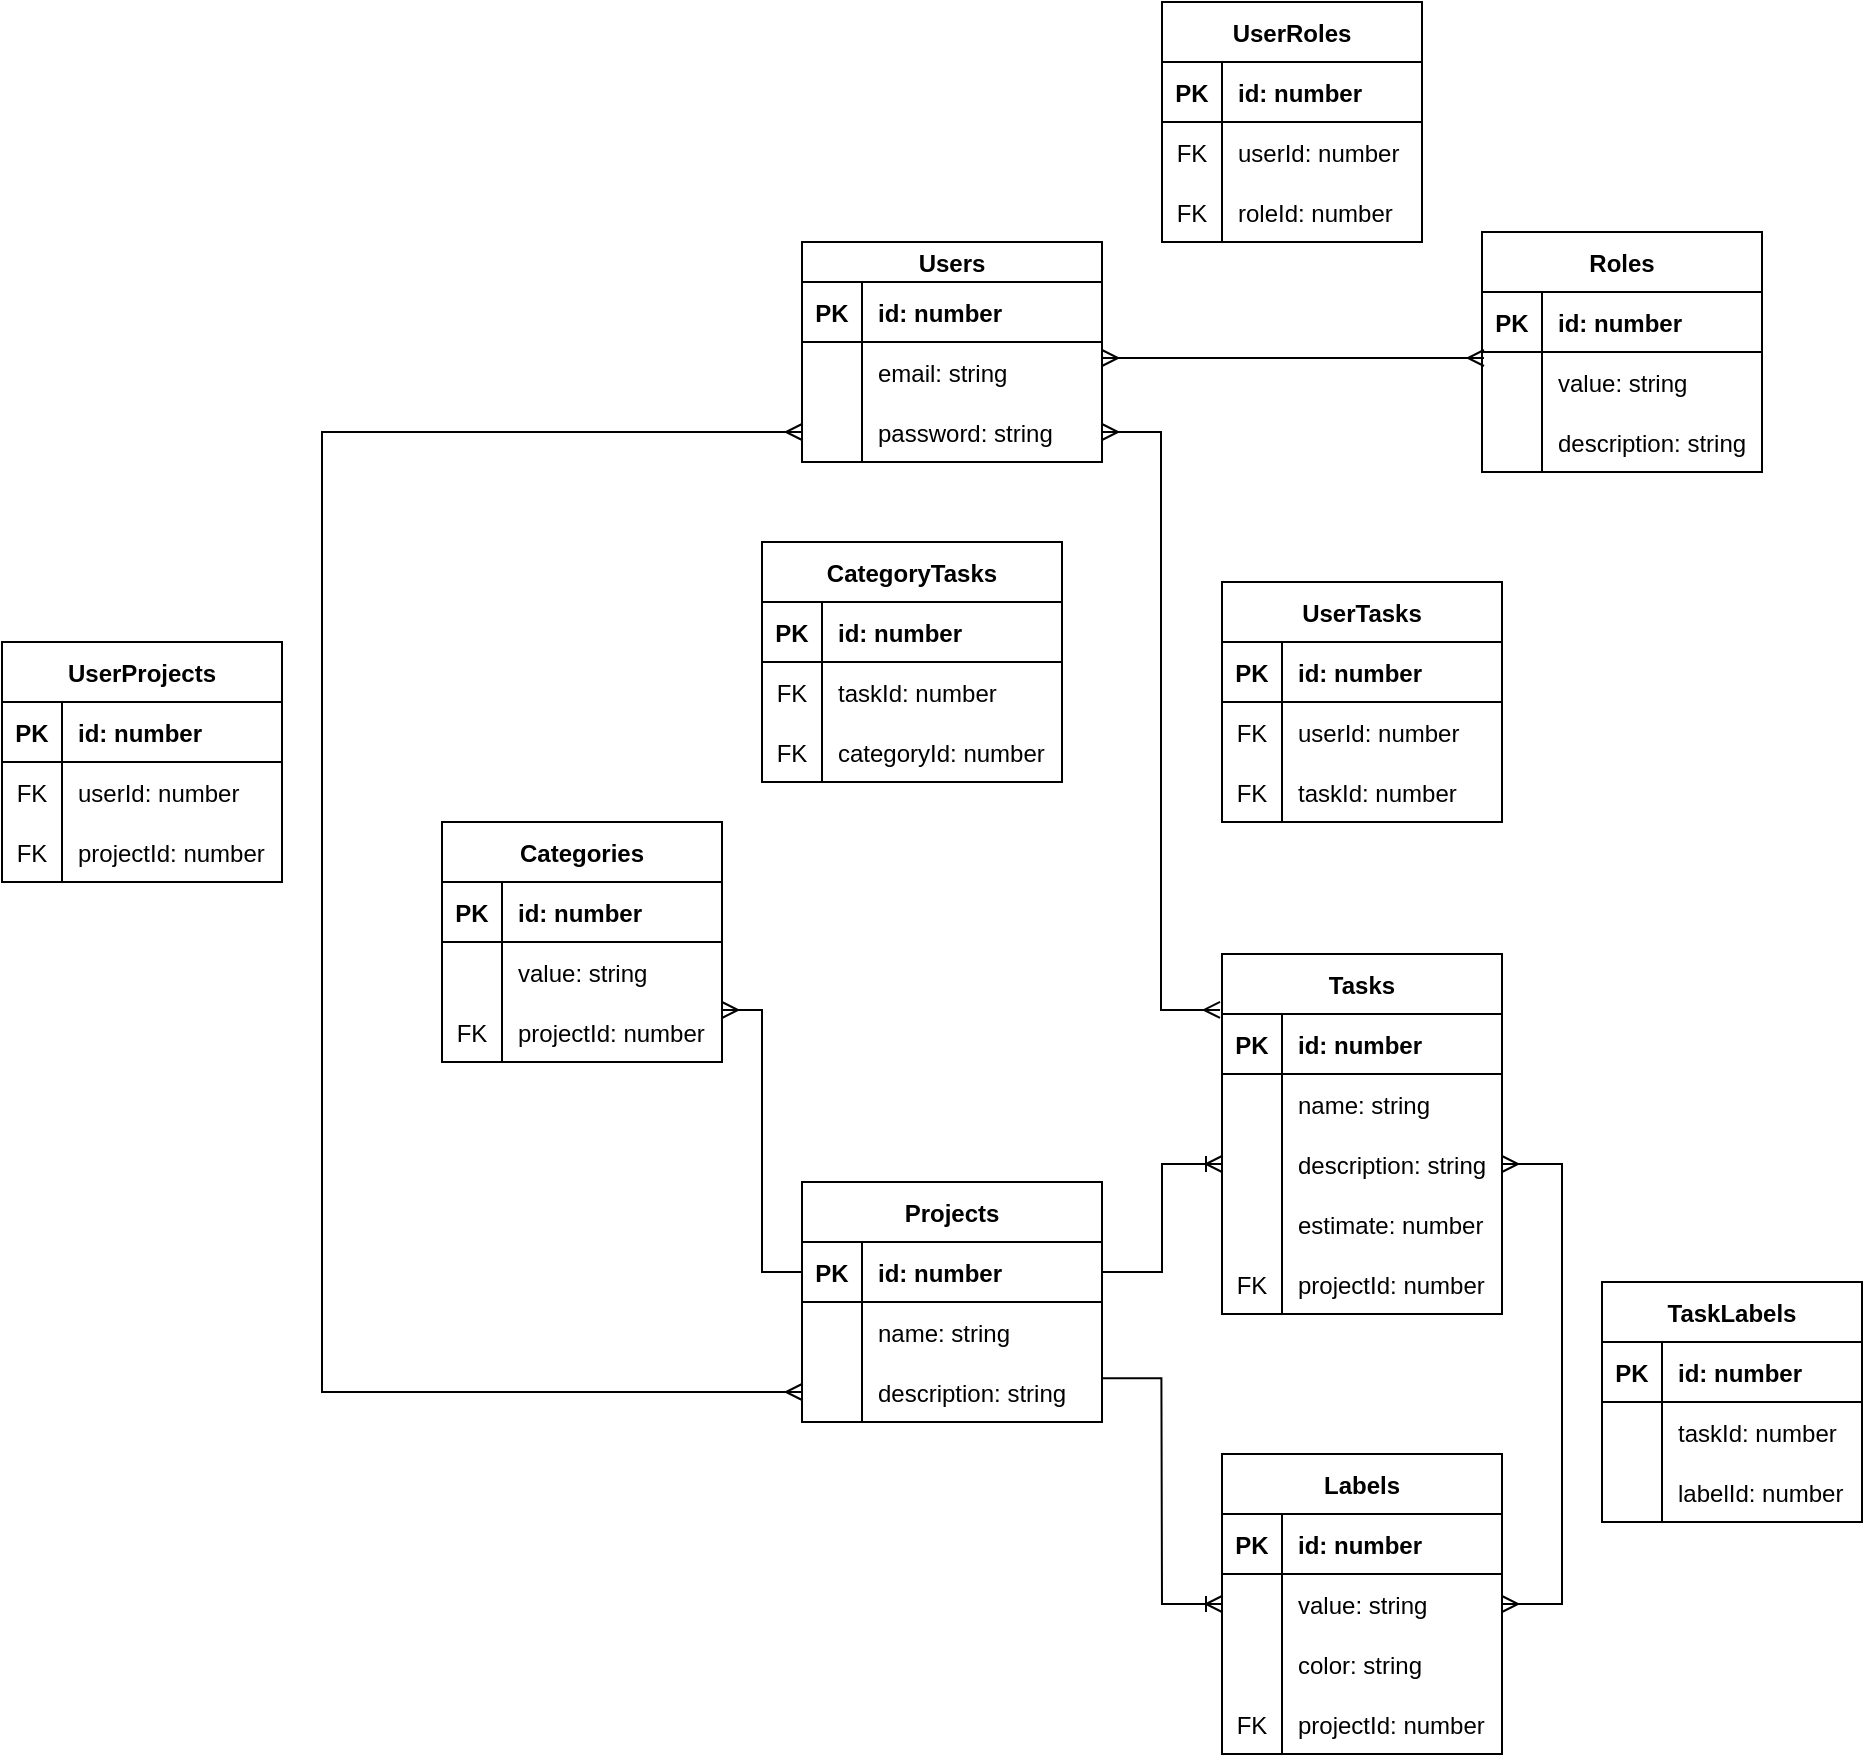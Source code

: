 <mxfile version="15.8.6" type="github">
  <diagram id="ldzSoEjsmlsgtOMEEWhY" name="Page-1">
    <mxGraphModel dx="3076" dy="1973" grid="1" gridSize="10" guides="1" tooltips="1" connect="1" arrows="1" fold="1" page="1" pageScale="1" pageWidth="827" pageHeight="1169" math="0" shadow="0">
      <root>
        <mxCell id="0" />
        <mxCell id="1" parent="0" />
        <mxCell id="Z_Ha6goA6_6oVT-tTQrA-1" value="Users" style="shape=table;startSize=20;container=1;collapsible=1;childLayout=tableLayout;fixedRows=1;rowLines=0;fontStyle=1;align=center;resizeLast=1;" parent="1" vertex="1">
          <mxGeometry x="-600" y="-1030" width="150" height="110" as="geometry" />
        </mxCell>
        <mxCell id="Z_Ha6goA6_6oVT-tTQrA-2" value="" style="shape=partialRectangle;collapsible=0;dropTarget=0;pointerEvents=0;fillColor=none;top=0;left=0;bottom=1;right=0;points=[[0,0.5],[1,0.5]];portConstraint=eastwest;fontStyle=0" parent="Z_Ha6goA6_6oVT-tTQrA-1" vertex="1">
          <mxGeometry y="20" width="150" height="30" as="geometry" />
        </mxCell>
        <mxCell id="Z_Ha6goA6_6oVT-tTQrA-3" value="PK" style="shape=partialRectangle;connectable=0;fillColor=none;top=0;left=0;bottom=0;right=0;fontStyle=1;overflow=hidden;" parent="Z_Ha6goA6_6oVT-tTQrA-2" vertex="1">
          <mxGeometry width="30" height="30" as="geometry">
            <mxRectangle width="30" height="30" as="alternateBounds" />
          </mxGeometry>
        </mxCell>
        <mxCell id="Z_Ha6goA6_6oVT-tTQrA-4" value="id: number" style="shape=partialRectangle;connectable=0;fillColor=none;top=0;left=0;bottom=0;right=0;align=left;spacingLeft=6;fontStyle=1;overflow=hidden;" parent="Z_Ha6goA6_6oVT-tTQrA-2" vertex="1">
          <mxGeometry x="30" width="120" height="30" as="geometry">
            <mxRectangle width="120" height="30" as="alternateBounds" />
          </mxGeometry>
        </mxCell>
        <mxCell id="Z_Ha6goA6_6oVT-tTQrA-5" value="" style="shape=partialRectangle;collapsible=0;dropTarget=0;pointerEvents=0;fillColor=none;top=0;left=0;bottom=0;right=0;points=[[0,0.5],[1,0.5]];portConstraint=eastwest;fontStyle=0" parent="Z_Ha6goA6_6oVT-tTQrA-1" vertex="1">
          <mxGeometry y="50" width="150" height="30" as="geometry" />
        </mxCell>
        <mxCell id="Z_Ha6goA6_6oVT-tTQrA-6" value="" style="shape=partialRectangle;connectable=0;fillColor=none;top=0;left=0;bottom=0;right=0;editable=1;overflow=hidden;fontStyle=0" parent="Z_Ha6goA6_6oVT-tTQrA-5" vertex="1">
          <mxGeometry width="30" height="30" as="geometry">
            <mxRectangle width="30" height="30" as="alternateBounds" />
          </mxGeometry>
        </mxCell>
        <mxCell id="Z_Ha6goA6_6oVT-tTQrA-7" value="email: string" style="shape=partialRectangle;connectable=0;fillColor=none;top=0;left=0;bottom=0;right=0;align=left;spacingLeft=6;overflow=hidden;fontStyle=0" parent="Z_Ha6goA6_6oVT-tTQrA-5" vertex="1">
          <mxGeometry x="30" width="120" height="30" as="geometry">
            <mxRectangle width="120" height="30" as="alternateBounds" />
          </mxGeometry>
        </mxCell>
        <mxCell id="Z_Ha6goA6_6oVT-tTQrA-8" value="" style="shape=partialRectangle;collapsible=0;dropTarget=0;pointerEvents=0;fillColor=none;top=0;left=0;bottom=0;right=0;points=[[0,0.5],[1,0.5]];portConstraint=eastwest;fontStyle=0" parent="Z_Ha6goA6_6oVT-tTQrA-1" vertex="1">
          <mxGeometry y="80" width="150" height="30" as="geometry" />
        </mxCell>
        <mxCell id="Z_Ha6goA6_6oVT-tTQrA-9" value="" style="shape=partialRectangle;connectable=0;fillColor=none;top=0;left=0;bottom=0;right=0;editable=1;overflow=hidden;fontStyle=0" parent="Z_Ha6goA6_6oVT-tTQrA-8" vertex="1">
          <mxGeometry width="30" height="30" as="geometry">
            <mxRectangle width="30" height="30" as="alternateBounds" />
          </mxGeometry>
        </mxCell>
        <mxCell id="Z_Ha6goA6_6oVT-tTQrA-10" value="password: string" style="shape=partialRectangle;connectable=0;fillColor=none;top=0;left=0;bottom=0;right=0;align=left;spacingLeft=6;overflow=hidden;fontStyle=0" parent="Z_Ha6goA6_6oVT-tTQrA-8" vertex="1">
          <mxGeometry x="30" width="120" height="30" as="geometry">
            <mxRectangle width="120" height="30" as="alternateBounds" />
          </mxGeometry>
        </mxCell>
        <mxCell id="Z_Ha6goA6_6oVT-tTQrA-17" value="Roles" style="shape=table;startSize=30;container=1;collapsible=1;childLayout=tableLayout;fixedRows=1;rowLines=0;fontStyle=1;align=center;resizeLast=1;" parent="1" vertex="1">
          <mxGeometry x="-260" y="-1035" width="140" height="120" as="geometry" />
        </mxCell>
        <mxCell id="Z_Ha6goA6_6oVT-tTQrA-18" value="" style="shape=partialRectangle;collapsible=0;dropTarget=0;pointerEvents=0;fillColor=none;top=0;left=0;bottom=1;right=0;points=[[0,0.5],[1,0.5]];portConstraint=eastwest;fontStyle=0" parent="Z_Ha6goA6_6oVT-tTQrA-17" vertex="1">
          <mxGeometry y="30" width="140" height="30" as="geometry" />
        </mxCell>
        <mxCell id="Z_Ha6goA6_6oVT-tTQrA-19" value="PK" style="shape=partialRectangle;connectable=0;fillColor=none;top=0;left=0;bottom=0;right=0;fontStyle=1;overflow=hidden;" parent="Z_Ha6goA6_6oVT-tTQrA-18" vertex="1">
          <mxGeometry width="30" height="30" as="geometry">
            <mxRectangle width="30" height="30" as="alternateBounds" />
          </mxGeometry>
        </mxCell>
        <mxCell id="Z_Ha6goA6_6oVT-tTQrA-20" value="id: number" style="shape=partialRectangle;connectable=0;fillColor=none;top=0;left=0;bottom=0;right=0;align=left;spacingLeft=6;fontStyle=1;overflow=hidden;" parent="Z_Ha6goA6_6oVT-tTQrA-18" vertex="1">
          <mxGeometry x="30" width="110" height="30" as="geometry">
            <mxRectangle width="110" height="30" as="alternateBounds" />
          </mxGeometry>
        </mxCell>
        <mxCell id="Z_Ha6goA6_6oVT-tTQrA-21" value="" style="shape=partialRectangle;collapsible=0;dropTarget=0;pointerEvents=0;fillColor=none;top=0;left=0;bottom=0;right=0;points=[[0,0.5],[1,0.5]];portConstraint=eastwest;fontStyle=0" parent="Z_Ha6goA6_6oVT-tTQrA-17" vertex="1">
          <mxGeometry y="60" width="140" height="30" as="geometry" />
        </mxCell>
        <mxCell id="Z_Ha6goA6_6oVT-tTQrA-22" value="" style="shape=partialRectangle;connectable=0;fillColor=none;top=0;left=0;bottom=0;right=0;editable=1;overflow=hidden;fontStyle=0" parent="Z_Ha6goA6_6oVT-tTQrA-21" vertex="1">
          <mxGeometry width="30" height="30" as="geometry">
            <mxRectangle width="30" height="30" as="alternateBounds" />
          </mxGeometry>
        </mxCell>
        <mxCell id="Z_Ha6goA6_6oVT-tTQrA-23" value="value: string" style="shape=partialRectangle;connectable=0;fillColor=none;top=0;left=0;bottom=0;right=0;align=left;spacingLeft=6;overflow=hidden;fontStyle=0" parent="Z_Ha6goA6_6oVT-tTQrA-21" vertex="1">
          <mxGeometry x="30" width="110" height="30" as="geometry">
            <mxRectangle width="110" height="30" as="alternateBounds" />
          </mxGeometry>
        </mxCell>
        <mxCell id="Z_Ha6goA6_6oVT-tTQrA-24" value="" style="shape=partialRectangle;collapsible=0;dropTarget=0;pointerEvents=0;fillColor=none;top=0;left=0;bottom=0;right=0;points=[[0,0.5],[1,0.5]];portConstraint=eastwest;fontStyle=0" parent="Z_Ha6goA6_6oVT-tTQrA-17" vertex="1">
          <mxGeometry y="90" width="140" height="30" as="geometry" />
        </mxCell>
        <mxCell id="Z_Ha6goA6_6oVT-tTQrA-25" value="" style="shape=partialRectangle;connectable=0;fillColor=none;top=0;left=0;bottom=0;right=0;editable=1;overflow=hidden;fontStyle=0" parent="Z_Ha6goA6_6oVT-tTQrA-24" vertex="1">
          <mxGeometry width="30" height="30" as="geometry">
            <mxRectangle width="30" height="30" as="alternateBounds" />
          </mxGeometry>
        </mxCell>
        <mxCell id="Z_Ha6goA6_6oVT-tTQrA-26" value="description: string" style="shape=partialRectangle;connectable=0;fillColor=none;top=0;left=0;bottom=0;right=0;align=left;spacingLeft=6;overflow=hidden;fontStyle=0" parent="Z_Ha6goA6_6oVT-tTQrA-24" vertex="1">
          <mxGeometry x="30" width="110" height="30" as="geometry">
            <mxRectangle width="110" height="30" as="alternateBounds" />
          </mxGeometry>
        </mxCell>
        <mxCell id="Z_Ha6goA6_6oVT-tTQrA-30" value="UserRoles" style="shape=table;startSize=30;container=1;collapsible=1;childLayout=tableLayout;fixedRows=1;rowLines=0;fontStyle=1;align=center;resizeLast=1;" parent="1" vertex="1">
          <mxGeometry x="-420" y="-1150" width="130" height="120" as="geometry" />
        </mxCell>
        <mxCell id="Z_Ha6goA6_6oVT-tTQrA-31" value="" style="shape=partialRectangle;collapsible=0;dropTarget=0;pointerEvents=0;fillColor=none;top=0;left=0;bottom=1;right=0;points=[[0,0.5],[1,0.5]];portConstraint=eastwest;fontStyle=0" parent="Z_Ha6goA6_6oVT-tTQrA-30" vertex="1">
          <mxGeometry y="30" width="130" height="30" as="geometry" />
        </mxCell>
        <mxCell id="Z_Ha6goA6_6oVT-tTQrA-32" value="PK" style="shape=partialRectangle;connectable=0;fillColor=none;top=0;left=0;bottom=0;right=0;fontStyle=1;overflow=hidden;" parent="Z_Ha6goA6_6oVT-tTQrA-31" vertex="1">
          <mxGeometry width="30" height="30" as="geometry">
            <mxRectangle width="30" height="30" as="alternateBounds" />
          </mxGeometry>
        </mxCell>
        <mxCell id="Z_Ha6goA6_6oVT-tTQrA-33" value="id: number" style="shape=partialRectangle;connectable=0;fillColor=none;top=0;left=0;bottom=0;right=0;align=left;spacingLeft=6;fontStyle=1;overflow=hidden;" parent="Z_Ha6goA6_6oVT-tTQrA-31" vertex="1">
          <mxGeometry x="30" width="100" height="30" as="geometry">
            <mxRectangle width="100" height="30" as="alternateBounds" />
          </mxGeometry>
        </mxCell>
        <mxCell id="Z_Ha6goA6_6oVT-tTQrA-34" value="" style="shape=partialRectangle;collapsible=0;dropTarget=0;pointerEvents=0;fillColor=none;top=0;left=0;bottom=0;right=0;points=[[0,0.5],[1,0.5]];portConstraint=eastwest;fontStyle=0" parent="Z_Ha6goA6_6oVT-tTQrA-30" vertex="1">
          <mxGeometry y="60" width="130" height="30" as="geometry" />
        </mxCell>
        <mxCell id="Z_Ha6goA6_6oVT-tTQrA-35" value="FK" style="shape=partialRectangle;connectable=0;fillColor=none;top=0;left=0;bottom=0;right=0;editable=1;overflow=hidden;fontStyle=0" parent="Z_Ha6goA6_6oVT-tTQrA-34" vertex="1">
          <mxGeometry width="30" height="30" as="geometry">
            <mxRectangle width="30" height="30" as="alternateBounds" />
          </mxGeometry>
        </mxCell>
        <mxCell id="Z_Ha6goA6_6oVT-tTQrA-36" value="userId: number" style="shape=partialRectangle;connectable=0;fillColor=none;top=0;left=0;bottom=0;right=0;align=left;spacingLeft=6;overflow=hidden;fontStyle=0" parent="Z_Ha6goA6_6oVT-tTQrA-34" vertex="1">
          <mxGeometry x="30" width="100" height="30" as="geometry">
            <mxRectangle width="100" height="30" as="alternateBounds" />
          </mxGeometry>
        </mxCell>
        <mxCell id="Z_Ha6goA6_6oVT-tTQrA-37" value="" style="shape=partialRectangle;collapsible=0;dropTarget=0;pointerEvents=0;fillColor=none;top=0;left=0;bottom=0;right=0;points=[[0,0.5],[1,0.5]];portConstraint=eastwest;fontStyle=0" parent="Z_Ha6goA6_6oVT-tTQrA-30" vertex="1">
          <mxGeometry y="90" width="130" height="30" as="geometry" />
        </mxCell>
        <mxCell id="Z_Ha6goA6_6oVT-tTQrA-38" value="FK" style="shape=partialRectangle;connectable=0;fillColor=none;top=0;left=0;bottom=0;right=0;editable=1;overflow=hidden;fontStyle=0" parent="Z_Ha6goA6_6oVT-tTQrA-37" vertex="1">
          <mxGeometry width="30" height="30" as="geometry">
            <mxRectangle width="30" height="30" as="alternateBounds" />
          </mxGeometry>
        </mxCell>
        <mxCell id="Z_Ha6goA6_6oVT-tTQrA-39" value="roleId: number" style="shape=partialRectangle;connectable=0;fillColor=none;top=0;left=0;bottom=0;right=0;align=left;spacingLeft=6;overflow=hidden;fontStyle=0" parent="Z_Ha6goA6_6oVT-tTQrA-37" vertex="1">
          <mxGeometry x="30" width="100" height="30" as="geometry">
            <mxRectangle width="100" height="30" as="alternateBounds" />
          </mxGeometry>
        </mxCell>
        <mxCell id="Z_Ha6goA6_6oVT-tTQrA-46" value="Projects" style="shape=table;startSize=30;container=1;collapsible=1;childLayout=tableLayout;fixedRows=1;rowLines=0;fontStyle=1;align=center;resizeLast=1;" parent="1" vertex="1">
          <mxGeometry x="-600" y="-560" width="150" height="120" as="geometry" />
        </mxCell>
        <mxCell id="Z_Ha6goA6_6oVT-tTQrA-47" value="" style="shape=partialRectangle;collapsible=0;dropTarget=0;pointerEvents=0;fillColor=none;top=0;left=0;bottom=1;right=0;points=[[0,0.5],[1,0.5]];portConstraint=eastwest;fontStyle=0" parent="Z_Ha6goA6_6oVT-tTQrA-46" vertex="1">
          <mxGeometry y="30" width="150" height="30" as="geometry" />
        </mxCell>
        <mxCell id="Z_Ha6goA6_6oVT-tTQrA-48" value="PK" style="shape=partialRectangle;connectable=0;fillColor=none;top=0;left=0;bottom=0;right=0;fontStyle=1;overflow=hidden;" parent="Z_Ha6goA6_6oVT-tTQrA-47" vertex="1">
          <mxGeometry width="30" height="30" as="geometry">
            <mxRectangle width="30" height="30" as="alternateBounds" />
          </mxGeometry>
        </mxCell>
        <mxCell id="Z_Ha6goA6_6oVT-tTQrA-49" value="id: number" style="shape=partialRectangle;connectable=0;fillColor=none;top=0;left=0;bottom=0;right=0;align=left;spacingLeft=6;fontStyle=1;overflow=hidden;" parent="Z_Ha6goA6_6oVT-tTQrA-47" vertex="1">
          <mxGeometry x="30" width="120" height="30" as="geometry">
            <mxRectangle width="120" height="30" as="alternateBounds" />
          </mxGeometry>
        </mxCell>
        <mxCell id="Z_Ha6goA6_6oVT-tTQrA-50" value="" style="shape=partialRectangle;collapsible=0;dropTarget=0;pointerEvents=0;fillColor=none;top=0;left=0;bottom=0;right=0;points=[[0,0.5],[1,0.5]];portConstraint=eastwest;fontStyle=0" parent="Z_Ha6goA6_6oVT-tTQrA-46" vertex="1">
          <mxGeometry y="60" width="150" height="30" as="geometry" />
        </mxCell>
        <mxCell id="Z_Ha6goA6_6oVT-tTQrA-51" value="" style="shape=partialRectangle;connectable=0;fillColor=none;top=0;left=0;bottom=0;right=0;editable=1;overflow=hidden;fontStyle=0" parent="Z_Ha6goA6_6oVT-tTQrA-50" vertex="1">
          <mxGeometry width="30" height="30" as="geometry">
            <mxRectangle width="30" height="30" as="alternateBounds" />
          </mxGeometry>
        </mxCell>
        <mxCell id="Z_Ha6goA6_6oVT-tTQrA-52" value="name: string" style="shape=partialRectangle;connectable=0;fillColor=none;top=0;left=0;bottom=0;right=0;align=left;spacingLeft=6;overflow=hidden;fontStyle=0" parent="Z_Ha6goA6_6oVT-tTQrA-50" vertex="1">
          <mxGeometry x="30" width="120" height="30" as="geometry">
            <mxRectangle width="120" height="30" as="alternateBounds" />
          </mxGeometry>
        </mxCell>
        <mxCell id="Z_Ha6goA6_6oVT-tTQrA-53" value="" style="shape=partialRectangle;collapsible=0;dropTarget=0;pointerEvents=0;fillColor=none;top=0;left=0;bottom=0;right=0;points=[[0,0.5],[1,0.5]];portConstraint=eastwest;fontStyle=0" parent="Z_Ha6goA6_6oVT-tTQrA-46" vertex="1">
          <mxGeometry y="90" width="150" height="30" as="geometry" />
        </mxCell>
        <mxCell id="Z_Ha6goA6_6oVT-tTQrA-54" value="" style="shape=partialRectangle;connectable=0;fillColor=none;top=0;left=0;bottom=0;right=0;editable=1;overflow=hidden;fontStyle=0" parent="Z_Ha6goA6_6oVT-tTQrA-53" vertex="1">
          <mxGeometry width="30" height="30" as="geometry">
            <mxRectangle width="30" height="30" as="alternateBounds" />
          </mxGeometry>
        </mxCell>
        <mxCell id="Z_Ha6goA6_6oVT-tTQrA-55" value="description: string" style="shape=partialRectangle;connectable=0;fillColor=none;top=0;left=0;bottom=0;right=0;align=left;spacingLeft=6;overflow=hidden;fontStyle=0" parent="Z_Ha6goA6_6oVT-tTQrA-53" vertex="1">
          <mxGeometry x="30" width="120" height="30" as="geometry">
            <mxRectangle width="120" height="30" as="alternateBounds" />
          </mxGeometry>
        </mxCell>
        <mxCell id="Z_Ha6goA6_6oVT-tTQrA-59" value="Tasks" style="shape=table;startSize=30;container=1;collapsible=1;childLayout=tableLayout;fixedRows=1;rowLines=0;fontStyle=1;align=center;resizeLast=1;" parent="1" vertex="1">
          <mxGeometry x="-390" y="-674" width="140" height="180" as="geometry" />
        </mxCell>
        <mxCell id="Z_Ha6goA6_6oVT-tTQrA-60" value="" style="shape=partialRectangle;collapsible=0;dropTarget=0;pointerEvents=0;fillColor=none;top=0;left=0;bottom=1;right=0;points=[[0,0.5],[1,0.5]];portConstraint=eastwest;fontStyle=0" parent="Z_Ha6goA6_6oVT-tTQrA-59" vertex="1">
          <mxGeometry y="30" width="140" height="30" as="geometry" />
        </mxCell>
        <mxCell id="Z_Ha6goA6_6oVT-tTQrA-61" value="PK" style="shape=partialRectangle;connectable=0;fillColor=none;top=0;left=0;bottom=0;right=0;fontStyle=1;overflow=hidden;" parent="Z_Ha6goA6_6oVT-tTQrA-60" vertex="1">
          <mxGeometry width="30" height="30" as="geometry">
            <mxRectangle width="30" height="30" as="alternateBounds" />
          </mxGeometry>
        </mxCell>
        <mxCell id="Z_Ha6goA6_6oVT-tTQrA-62" value="id: number" style="shape=partialRectangle;connectable=0;fillColor=none;top=0;left=0;bottom=0;right=0;align=left;spacingLeft=6;fontStyle=1;overflow=hidden;" parent="Z_Ha6goA6_6oVT-tTQrA-60" vertex="1">
          <mxGeometry x="30" width="110" height="30" as="geometry">
            <mxRectangle width="110" height="30" as="alternateBounds" />
          </mxGeometry>
        </mxCell>
        <mxCell id="Z_Ha6goA6_6oVT-tTQrA-63" value="" style="shape=partialRectangle;collapsible=0;dropTarget=0;pointerEvents=0;fillColor=none;top=0;left=0;bottom=0;right=0;points=[[0,0.5],[1,0.5]];portConstraint=eastwest;fontStyle=0" parent="Z_Ha6goA6_6oVT-tTQrA-59" vertex="1">
          <mxGeometry y="60" width="140" height="30" as="geometry" />
        </mxCell>
        <mxCell id="Z_Ha6goA6_6oVT-tTQrA-64" value="" style="shape=partialRectangle;connectable=0;fillColor=none;top=0;left=0;bottom=0;right=0;editable=1;overflow=hidden;fontStyle=0" parent="Z_Ha6goA6_6oVT-tTQrA-63" vertex="1">
          <mxGeometry width="30" height="30" as="geometry">
            <mxRectangle width="30" height="30" as="alternateBounds" />
          </mxGeometry>
        </mxCell>
        <mxCell id="Z_Ha6goA6_6oVT-tTQrA-65" value="name: string" style="shape=partialRectangle;connectable=0;fillColor=none;top=0;left=0;bottom=0;right=0;align=left;spacingLeft=6;overflow=hidden;fontStyle=0" parent="Z_Ha6goA6_6oVT-tTQrA-63" vertex="1">
          <mxGeometry x="30" width="110" height="30" as="geometry">
            <mxRectangle width="110" height="30" as="alternateBounds" />
          </mxGeometry>
        </mxCell>
        <mxCell id="Z_Ha6goA6_6oVT-tTQrA-66" value="" style="shape=partialRectangle;collapsible=0;dropTarget=0;pointerEvents=0;fillColor=none;top=0;left=0;bottom=0;right=0;points=[[0,0.5],[1,0.5]];portConstraint=eastwest;fontStyle=0" parent="Z_Ha6goA6_6oVT-tTQrA-59" vertex="1">
          <mxGeometry y="90" width="140" height="30" as="geometry" />
        </mxCell>
        <mxCell id="Z_Ha6goA6_6oVT-tTQrA-67" value="" style="shape=partialRectangle;connectable=0;fillColor=none;top=0;left=0;bottom=0;right=0;editable=1;overflow=hidden;fontStyle=0" parent="Z_Ha6goA6_6oVT-tTQrA-66" vertex="1">
          <mxGeometry width="30" height="30" as="geometry">
            <mxRectangle width="30" height="30" as="alternateBounds" />
          </mxGeometry>
        </mxCell>
        <mxCell id="Z_Ha6goA6_6oVT-tTQrA-68" value="description: string" style="shape=partialRectangle;connectable=0;fillColor=none;top=0;left=0;bottom=0;right=0;align=left;spacingLeft=6;overflow=hidden;fontStyle=0" parent="Z_Ha6goA6_6oVT-tTQrA-66" vertex="1">
          <mxGeometry x="30" width="110" height="30" as="geometry">
            <mxRectangle width="110" height="30" as="alternateBounds" />
          </mxGeometry>
        </mxCell>
        <mxCell id="qDqIM35eJF_N46miFthU-8" value="" style="shape=partialRectangle;collapsible=0;dropTarget=0;pointerEvents=0;fillColor=none;top=0;left=0;bottom=0;right=0;points=[[0,0.5],[1,0.5]];portConstraint=eastwest;fontStyle=0" parent="Z_Ha6goA6_6oVT-tTQrA-59" vertex="1">
          <mxGeometry y="120" width="140" height="30" as="geometry" />
        </mxCell>
        <mxCell id="qDqIM35eJF_N46miFthU-9" value="" style="shape=partialRectangle;connectable=0;fillColor=none;top=0;left=0;bottom=0;right=0;editable=1;overflow=hidden;fontStyle=0" parent="qDqIM35eJF_N46miFthU-8" vertex="1">
          <mxGeometry width="30" height="30" as="geometry">
            <mxRectangle width="30" height="30" as="alternateBounds" />
          </mxGeometry>
        </mxCell>
        <mxCell id="qDqIM35eJF_N46miFthU-10" value="estimate: number" style="shape=partialRectangle;connectable=0;fillColor=none;top=0;left=0;bottom=0;right=0;align=left;spacingLeft=6;overflow=hidden;fontStyle=0" parent="qDqIM35eJF_N46miFthU-8" vertex="1">
          <mxGeometry x="30" width="110" height="30" as="geometry">
            <mxRectangle width="110" height="30" as="alternateBounds" />
          </mxGeometry>
        </mxCell>
        <mxCell id="TbZqSQZKOWZWc1L-r3eb-144" value="" style="shape=partialRectangle;collapsible=0;dropTarget=0;pointerEvents=0;fillColor=none;top=0;left=0;bottom=0;right=0;points=[[0,0.5],[1,0.5]];portConstraint=eastwest;fontStyle=0" parent="Z_Ha6goA6_6oVT-tTQrA-59" vertex="1">
          <mxGeometry y="150" width="140" height="30" as="geometry" />
        </mxCell>
        <mxCell id="TbZqSQZKOWZWc1L-r3eb-145" value="FK" style="shape=partialRectangle;connectable=0;fillColor=none;top=0;left=0;bottom=0;right=0;editable=1;overflow=hidden;fontStyle=0" parent="TbZqSQZKOWZWc1L-r3eb-144" vertex="1">
          <mxGeometry width="30" height="30" as="geometry">
            <mxRectangle width="30" height="30" as="alternateBounds" />
          </mxGeometry>
        </mxCell>
        <mxCell id="TbZqSQZKOWZWc1L-r3eb-146" value="projectId: number" style="shape=partialRectangle;connectable=0;fillColor=none;top=0;left=0;bottom=0;right=0;align=left;spacingLeft=6;overflow=hidden;fontStyle=0" parent="TbZqSQZKOWZWc1L-r3eb-144" vertex="1">
          <mxGeometry x="30" width="110" height="30" as="geometry">
            <mxRectangle width="110" height="30" as="alternateBounds" />
          </mxGeometry>
        </mxCell>
        <mxCell id="TbZqSQZKOWZWc1L-r3eb-1" value="UserProjects" style="shape=table;startSize=30;container=1;collapsible=1;childLayout=tableLayout;fixedRows=1;rowLines=0;fontStyle=1;align=center;resizeLast=1;" parent="1" vertex="1">
          <mxGeometry x="-1000" y="-830" width="140" height="120" as="geometry" />
        </mxCell>
        <mxCell id="TbZqSQZKOWZWc1L-r3eb-2" value="" style="shape=partialRectangle;collapsible=0;dropTarget=0;pointerEvents=0;fillColor=none;top=0;left=0;bottom=1;right=0;points=[[0,0.5],[1,0.5]];portConstraint=eastwest;fontStyle=0" parent="TbZqSQZKOWZWc1L-r3eb-1" vertex="1">
          <mxGeometry y="30" width="140" height="30" as="geometry" />
        </mxCell>
        <mxCell id="TbZqSQZKOWZWc1L-r3eb-3" value="PK" style="shape=partialRectangle;connectable=0;fillColor=none;top=0;left=0;bottom=0;right=0;fontStyle=1;overflow=hidden;" parent="TbZqSQZKOWZWc1L-r3eb-2" vertex="1">
          <mxGeometry width="30" height="30" as="geometry">
            <mxRectangle width="30" height="30" as="alternateBounds" />
          </mxGeometry>
        </mxCell>
        <mxCell id="TbZqSQZKOWZWc1L-r3eb-4" value="id: number" style="shape=partialRectangle;connectable=0;fillColor=none;top=0;left=0;bottom=0;right=0;align=left;spacingLeft=6;fontStyle=1;overflow=hidden;" parent="TbZqSQZKOWZWc1L-r3eb-2" vertex="1">
          <mxGeometry x="30" width="110" height="30" as="geometry">
            <mxRectangle width="110" height="30" as="alternateBounds" />
          </mxGeometry>
        </mxCell>
        <mxCell id="TbZqSQZKOWZWc1L-r3eb-5" value="" style="shape=partialRectangle;collapsible=0;dropTarget=0;pointerEvents=0;fillColor=none;top=0;left=0;bottom=0;right=0;points=[[0,0.5],[1,0.5]];portConstraint=eastwest;fontStyle=0" parent="TbZqSQZKOWZWc1L-r3eb-1" vertex="1">
          <mxGeometry y="60" width="140" height="30" as="geometry" />
        </mxCell>
        <mxCell id="TbZqSQZKOWZWc1L-r3eb-6" value="FK" style="shape=partialRectangle;connectable=0;fillColor=none;top=0;left=0;bottom=0;right=0;editable=1;overflow=hidden;fontStyle=0" parent="TbZqSQZKOWZWc1L-r3eb-5" vertex="1">
          <mxGeometry width="30" height="30" as="geometry">
            <mxRectangle width="30" height="30" as="alternateBounds" />
          </mxGeometry>
        </mxCell>
        <mxCell id="TbZqSQZKOWZWc1L-r3eb-7" value="userId: number" style="shape=partialRectangle;connectable=0;fillColor=none;top=0;left=0;bottom=0;right=0;align=left;spacingLeft=6;overflow=hidden;fontStyle=0" parent="TbZqSQZKOWZWc1L-r3eb-5" vertex="1">
          <mxGeometry x="30" width="110" height="30" as="geometry">
            <mxRectangle width="110" height="30" as="alternateBounds" />
          </mxGeometry>
        </mxCell>
        <mxCell id="TbZqSQZKOWZWc1L-r3eb-8" value="" style="shape=partialRectangle;collapsible=0;dropTarget=0;pointerEvents=0;fillColor=none;top=0;left=0;bottom=0;right=0;points=[[0,0.5],[1,0.5]];portConstraint=eastwest;fontStyle=0" parent="TbZqSQZKOWZWc1L-r3eb-1" vertex="1">
          <mxGeometry y="90" width="140" height="30" as="geometry" />
        </mxCell>
        <mxCell id="TbZqSQZKOWZWc1L-r3eb-9" value="FK" style="shape=partialRectangle;connectable=0;fillColor=none;top=0;left=0;bottom=0;right=0;editable=1;overflow=hidden;fontStyle=0" parent="TbZqSQZKOWZWc1L-r3eb-8" vertex="1">
          <mxGeometry width="30" height="30" as="geometry">
            <mxRectangle width="30" height="30" as="alternateBounds" />
          </mxGeometry>
        </mxCell>
        <mxCell id="TbZqSQZKOWZWc1L-r3eb-10" value="projectId: number" style="shape=partialRectangle;connectable=0;fillColor=none;top=0;left=0;bottom=0;right=0;align=left;spacingLeft=6;overflow=hidden;fontStyle=0" parent="TbZqSQZKOWZWc1L-r3eb-8" vertex="1">
          <mxGeometry x="30" width="110" height="30" as="geometry">
            <mxRectangle width="110" height="30" as="alternateBounds" />
          </mxGeometry>
        </mxCell>
        <mxCell id="TbZqSQZKOWZWc1L-r3eb-14" value="" style="edgeStyle=elbowEdgeStyle;fontSize=12;html=1;endArrow=ERmany;startArrow=ERmany;rounded=0;exitX=0;exitY=0.5;exitDx=0;exitDy=0;entryX=0;entryY=0.5;entryDx=0;entryDy=0;fontStyle=0" parent="1" source="Z_Ha6goA6_6oVT-tTQrA-8" target="Z_Ha6goA6_6oVT-tTQrA-53" edge="1">
          <mxGeometry width="100" height="100" relative="1" as="geometry">
            <mxPoint x="-420" y="-690" as="sourcePoint" />
            <mxPoint x="-320" y="-790" as="targetPoint" />
            <Array as="points">
              <mxPoint x="-840" y="-730" />
            </Array>
          </mxGeometry>
        </mxCell>
        <mxCell id="TbZqSQZKOWZWc1L-r3eb-20" value="Labels" style="shape=table;startSize=30;container=1;collapsible=1;childLayout=tableLayout;fixedRows=1;rowLines=0;fontStyle=1;align=center;resizeLast=1;" parent="1" vertex="1">
          <mxGeometry x="-390" y="-424" width="140" height="150" as="geometry" />
        </mxCell>
        <mxCell id="TbZqSQZKOWZWc1L-r3eb-21" value="" style="shape=partialRectangle;collapsible=0;dropTarget=0;pointerEvents=0;fillColor=none;top=0;left=0;bottom=1;right=0;points=[[0,0.5],[1,0.5]];portConstraint=eastwest;fontStyle=0" parent="TbZqSQZKOWZWc1L-r3eb-20" vertex="1">
          <mxGeometry y="30" width="140" height="30" as="geometry" />
        </mxCell>
        <mxCell id="TbZqSQZKOWZWc1L-r3eb-22" value="PK" style="shape=partialRectangle;connectable=0;fillColor=none;top=0;left=0;bottom=0;right=0;fontStyle=1;overflow=hidden;" parent="TbZqSQZKOWZWc1L-r3eb-21" vertex="1">
          <mxGeometry width="30" height="30" as="geometry">
            <mxRectangle width="30" height="30" as="alternateBounds" />
          </mxGeometry>
        </mxCell>
        <mxCell id="TbZqSQZKOWZWc1L-r3eb-23" value="id: number" style="shape=partialRectangle;connectable=0;fillColor=none;top=0;left=0;bottom=0;right=0;align=left;spacingLeft=6;fontStyle=1;overflow=hidden;" parent="TbZqSQZKOWZWc1L-r3eb-21" vertex="1">
          <mxGeometry x="30" width="110" height="30" as="geometry">
            <mxRectangle width="110" height="30" as="alternateBounds" />
          </mxGeometry>
        </mxCell>
        <mxCell id="TbZqSQZKOWZWc1L-r3eb-24" value="" style="shape=partialRectangle;collapsible=0;dropTarget=0;pointerEvents=0;fillColor=none;top=0;left=0;bottom=0;right=0;points=[[0,0.5],[1,0.5]];portConstraint=eastwest;fontStyle=0" parent="TbZqSQZKOWZWc1L-r3eb-20" vertex="1">
          <mxGeometry y="60" width="140" height="30" as="geometry" />
        </mxCell>
        <mxCell id="TbZqSQZKOWZWc1L-r3eb-25" value="" style="shape=partialRectangle;connectable=0;fillColor=none;top=0;left=0;bottom=0;right=0;editable=1;overflow=hidden;fontStyle=0" parent="TbZqSQZKOWZWc1L-r3eb-24" vertex="1">
          <mxGeometry width="30" height="30" as="geometry">
            <mxRectangle width="30" height="30" as="alternateBounds" />
          </mxGeometry>
        </mxCell>
        <mxCell id="TbZqSQZKOWZWc1L-r3eb-26" value="value: string" style="shape=partialRectangle;connectable=0;fillColor=none;top=0;left=0;bottom=0;right=0;align=left;spacingLeft=6;overflow=hidden;fontStyle=0" parent="TbZqSQZKOWZWc1L-r3eb-24" vertex="1">
          <mxGeometry x="30" width="110" height="30" as="geometry">
            <mxRectangle width="110" height="30" as="alternateBounds" />
          </mxGeometry>
        </mxCell>
        <mxCell id="TbZqSQZKOWZWc1L-r3eb-27" value="" style="shape=partialRectangle;collapsible=0;dropTarget=0;pointerEvents=0;fillColor=none;top=0;left=0;bottom=0;right=0;points=[[0,0.5],[1,0.5]];portConstraint=eastwest;fontStyle=0" parent="TbZqSQZKOWZWc1L-r3eb-20" vertex="1">
          <mxGeometry y="90" width="140" height="30" as="geometry" />
        </mxCell>
        <mxCell id="TbZqSQZKOWZWc1L-r3eb-28" value="" style="shape=partialRectangle;connectable=0;fillColor=none;top=0;left=0;bottom=0;right=0;editable=1;overflow=hidden;fontStyle=0" parent="TbZqSQZKOWZWc1L-r3eb-27" vertex="1">
          <mxGeometry width="30" height="30" as="geometry">
            <mxRectangle width="30" height="30" as="alternateBounds" />
          </mxGeometry>
        </mxCell>
        <mxCell id="TbZqSQZKOWZWc1L-r3eb-29" value="color: string" style="shape=partialRectangle;connectable=0;fillColor=none;top=0;left=0;bottom=0;right=0;align=left;spacingLeft=6;overflow=hidden;fontStyle=0" parent="TbZqSQZKOWZWc1L-r3eb-27" vertex="1">
          <mxGeometry x="30" width="110" height="30" as="geometry">
            <mxRectangle width="110" height="30" as="alternateBounds" />
          </mxGeometry>
        </mxCell>
        <mxCell id="TbZqSQZKOWZWc1L-r3eb-53" value="" style="shape=partialRectangle;collapsible=0;dropTarget=0;pointerEvents=0;fillColor=none;top=0;left=0;bottom=0;right=0;points=[[0,0.5],[1,0.5]];portConstraint=eastwest;fontStyle=0" parent="TbZqSQZKOWZWc1L-r3eb-20" vertex="1">
          <mxGeometry y="120" width="140" height="30" as="geometry" />
        </mxCell>
        <mxCell id="TbZqSQZKOWZWc1L-r3eb-54" value="FK" style="shape=partialRectangle;connectable=0;fillColor=none;top=0;left=0;bottom=0;right=0;editable=1;overflow=hidden;fontStyle=0" parent="TbZqSQZKOWZWc1L-r3eb-53" vertex="1">
          <mxGeometry width="30" height="30" as="geometry">
            <mxRectangle width="30" height="30" as="alternateBounds" />
          </mxGeometry>
        </mxCell>
        <mxCell id="TbZqSQZKOWZWc1L-r3eb-55" value="projectId: number" style="shape=partialRectangle;connectable=0;fillColor=none;top=0;left=0;bottom=0;right=0;align=left;spacingLeft=6;overflow=hidden;fontStyle=0" parent="TbZqSQZKOWZWc1L-r3eb-53" vertex="1">
          <mxGeometry x="30" width="110" height="30" as="geometry">
            <mxRectangle width="110" height="30" as="alternateBounds" />
          </mxGeometry>
        </mxCell>
        <mxCell id="TbZqSQZKOWZWc1L-r3eb-80" value="" style="edgeStyle=entityRelationEdgeStyle;fontSize=12;html=1;endArrow=ERoneToMany;rounded=0;strokeWidth=1;entryX=0;entryY=0.5;entryDx=0;entryDy=0;exitX=0.998;exitY=0.272;exitDx=0;exitDy=0;exitPerimeter=0;fontStyle=0" parent="1" source="Z_Ha6goA6_6oVT-tTQrA-53" target="TbZqSQZKOWZWc1L-r3eb-24" edge="1">
          <mxGeometry width="100" height="100" relative="1" as="geometry">
            <mxPoint x="-480" y="-230" as="sourcePoint" />
            <mxPoint x="-380" y="-330" as="targetPoint" />
          </mxGeometry>
        </mxCell>
        <mxCell id="TbZqSQZKOWZWc1L-r3eb-81" value="" style="edgeStyle=entityRelationEdgeStyle;fontSize=12;html=1;endArrow=ERoneToMany;rounded=0;strokeWidth=1;exitX=1;exitY=0.5;exitDx=0;exitDy=0;fontStyle=0;entryX=0;entryY=0.5;entryDx=0;entryDy=0;" parent="1" source="Z_Ha6goA6_6oVT-tTQrA-47" target="Z_Ha6goA6_6oVT-tTQrA-66" edge="1">
          <mxGeometry width="100" height="100" relative="1" as="geometry">
            <mxPoint x="-390" y="-441" as="sourcePoint" />
            <mxPoint x="-330" y="-545" as="targetPoint" />
          </mxGeometry>
        </mxCell>
        <mxCell id="TbZqSQZKOWZWc1L-r3eb-82" value="TaskLabels" style="shape=table;startSize=30;container=1;collapsible=1;childLayout=tableLayout;fixedRows=1;rowLines=0;fontStyle=1;align=center;resizeLast=1;" parent="1" vertex="1">
          <mxGeometry x="-200" y="-510" width="130" height="120" as="geometry" />
        </mxCell>
        <mxCell id="TbZqSQZKOWZWc1L-r3eb-83" value="" style="shape=partialRectangle;collapsible=0;dropTarget=0;pointerEvents=0;fillColor=none;top=0;left=0;bottom=1;right=0;points=[[0,0.5],[1,0.5]];portConstraint=eastwest;fontStyle=0" parent="TbZqSQZKOWZWc1L-r3eb-82" vertex="1">
          <mxGeometry y="30" width="130" height="30" as="geometry" />
        </mxCell>
        <mxCell id="TbZqSQZKOWZWc1L-r3eb-84" value="PK" style="shape=partialRectangle;connectable=0;fillColor=none;top=0;left=0;bottom=0;right=0;fontStyle=1;overflow=hidden;" parent="TbZqSQZKOWZWc1L-r3eb-83" vertex="1">
          <mxGeometry width="30" height="30" as="geometry">
            <mxRectangle width="30" height="30" as="alternateBounds" />
          </mxGeometry>
        </mxCell>
        <mxCell id="TbZqSQZKOWZWc1L-r3eb-85" value="id: number" style="shape=partialRectangle;connectable=0;fillColor=none;top=0;left=0;bottom=0;right=0;align=left;spacingLeft=6;fontStyle=1;overflow=hidden;" parent="TbZqSQZKOWZWc1L-r3eb-83" vertex="1">
          <mxGeometry x="30" width="100" height="30" as="geometry">
            <mxRectangle width="100" height="30" as="alternateBounds" />
          </mxGeometry>
        </mxCell>
        <mxCell id="TbZqSQZKOWZWc1L-r3eb-86" value="" style="shape=partialRectangle;collapsible=0;dropTarget=0;pointerEvents=0;fillColor=none;top=0;left=0;bottom=0;right=0;points=[[0,0.5],[1,0.5]];portConstraint=eastwest;fontStyle=0" parent="TbZqSQZKOWZWc1L-r3eb-82" vertex="1">
          <mxGeometry y="60" width="130" height="30" as="geometry" />
        </mxCell>
        <mxCell id="TbZqSQZKOWZWc1L-r3eb-87" value="" style="shape=partialRectangle;connectable=0;fillColor=none;top=0;left=0;bottom=0;right=0;editable=1;overflow=hidden;fontStyle=0" parent="TbZqSQZKOWZWc1L-r3eb-86" vertex="1">
          <mxGeometry width="30" height="30" as="geometry">
            <mxRectangle width="30" height="30" as="alternateBounds" />
          </mxGeometry>
        </mxCell>
        <mxCell id="TbZqSQZKOWZWc1L-r3eb-88" value="taskId: number" style="shape=partialRectangle;connectable=0;fillColor=none;top=0;left=0;bottom=0;right=0;align=left;spacingLeft=6;overflow=hidden;fontStyle=0" parent="TbZqSQZKOWZWc1L-r3eb-86" vertex="1">
          <mxGeometry x="30" width="100" height="30" as="geometry">
            <mxRectangle width="100" height="30" as="alternateBounds" />
          </mxGeometry>
        </mxCell>
        <mxCell id="TbZqSQZKOWZWc1L-r3eb-89" value="" style="shape=partialRectangle;collapsible=0;dropTarget=0;pointerEvents=0;fillColor=none;top=0;left=0;bottom=0;right=0;points=[[0,0.5],[1,0.5]];portConstraint=eastwest;fontStyle=0" parent="TbZqSQZKOWZWc1L-r3eb-82" vertex="1">
          <mxGeometry y="90" width="130" height="30" as="geometry" />
        </mxCell>
        <mxCell id="TbZqSQZKOWZWc1L-r3eb-90" value="" style="shape=partialRectangle;connectable=0;fillColor=none;top=0;left=0;bottom=0;right=0;editable=1;overflow=hidden;fontStyle=0" parent="TbZqSQZKOWZWc1L-r3eb-89" vertex="1">
          <mxGeometry width="30" height="30" as="geometry">
            <mxRectangle width="30" height="30" as="alternateBounds" />
          </mxGeometry>
        </mxCell>
        <mxCell id="TbZqSQZKOWZWc1L-r3eb-91" value="labelId: number" style="shape=partialRectangle;connectable=0;fillColor=none;top=0;left=0;bottom=0;right=0;align=left;spacingLeft=6;overflow=hidden;fontStyle=0" parent="TbZqSQZKOWZWc1L-r3eb-89" vertex="1">
          <mxGeometry x="30" width="100" height="30" as="geometry">
            <mxRectangle width="100" height="30" as="alternateBounds" />
          </mxGeometry>
        </mxCell>
        <mxCell id="TbZqSQZKOWZWc1L-r3eb-97" value="UserTasks" style="shape=table;startSize=30;container=1;collapsible=1;childLayout=tableLayout;fixedRows=1;rowLines=0;fontStyle=1;align=center;resizeLast=1;" parent="1" vertex="1">
          <mxGeometry x="-390" y="-860" width="140" height="120" as="geometry" />
        </mxCell>
        <mxCell id="TbZqSQZKOWZWc1L-r3eb-98" value="" style="shape=partialRectangle;collapsible=0;dropTarget=0;pointerEvents=0;fillColor=none;top=0;left=0;bottom=1;right=0;points=[[0,0.5],[1,0.5]];portConstraint=eastwest;fontStyle=0" parent="TbZqSQZKOWZWc1L-r3eb-97" vertex="1">
          <mxGeometry y="30" width="140" height="30" as="geometry" />
        </mxCell>
        <mxCell id="TbZqSQZKOWZWc1L-r3eb-99" value="PK" style="shape=partialRectangle;connectable=0;fillColor=none;top=0;left=0;bottom=0;right=0;fontStyle=1;overflow=hidden;" parent="TbZqSQZKOWZWc1L-r3eb-98" vertex="1">
          <mxGeometry width="30" height="30" as="geometry">
            <mxRectangle width="30" height="30" as="alternateBounds" />
          </mxGeometry>
        </mxCell>
        <mxCell id="TbZqSQZKOWZWc1L-r3eb-100" value="id: number" style="shape=partialRectangle;connectable=0;fillColor=none;top=0;left=0;bottom=0;right=0;align=left;spacingLeft=6;fontStyle=1;overflow=hidden;" parent="TbZqSQZKOWZWc1L-r3eb-98" vertex="1">
          <mxGeometry x="30" width="110" height="30" as="geometry">
            <mxRectangle width="110" height="30" as="alternateBounds" />
          </mxGeometry>
        </mxCell>
        <mxCell id="TbZqSQZKOWZWc1L-r3eb-101" value="" style="shape=partialRectangle;collapsible=0;dropTarget=0;pointerEvents=0;fillColor=none;top=0;left=0;bottom=0;right=0;points=[[0,0.5],[1,0.5]];portConstraint=eastwest;fontStyle=0" parent="TbZqSQZKOWZWc1L-r3eb-97" vertex="1">
          <mxGeometry y="60" width="140" height="30" as="geometry" />
        </mxCell>
        <mxCell id="TbZqSQZKOWZWc1L-r3eb-102" value="FK" style="shape=partialRectangle;connectable=0;fillColor=none;top=0;left=0;bottom=0;right=0;editable=1;overflow=hidden;fontStyle=0" parent="TbZqSQZKOWZWc1L-r3eb-101" vertex="1">
          <mxGeometry width="30" height="30" as="geometry">
            <mxRectangle width="30" height="30" as="alternateBounds" />
          </mxGeometry>
        </mxCell>
        <mxCell id="TbZqSQZKOWZWc1L-r3eb-103" value="userId: number" style="shape=partialRectangle;connectable=0;fillColor=none;top=0;left=0;bottom=0;right=0;align=left;spacingLeft=6;overflow=hidden;fontStyle=0" parent="TbZqSQZKOWZWc1L-r3eb-101" vertex="1">
          <mxGeometry x="30" width="110" height="30" as="geometry">
            <mxRectangle width="110" height="30" as="alternateBounds" />
          </mxGeometry>
        </mxCell>
        <mxCell id="TbZqSQZKOWZWc1L-r3eb-104" value="" style="shape=partialRectangle;collapsible=0;dropTarget=0;pointerEvents=0;fillColor=none;top=0;left=0;bottom=0;right=0;points=[[0,0.5],[1,0.5]];portConstraint=eastwest;fontStyle=0" parent="TbZqSQZKOWZWc1L-r3eb-97" vertex="1">
          <mxGeometry y="90" width="140" height="30" as="geometry" />
        </mxCell>
        <mxCell id="TbZqSQZKOWZWc1L-r3eb-105" value="FK" style="shape=partialRectangle;connectable=0;fillColor=none;top=0;left=0;bottom=0;right=0;editable=1;overflow=hidden;fontStyle=0" parent="TbZqSQZKOWZWc1L-r3eb-104" vertex="1">
          <mxGeometry width="30" height="30" as="geometry">
            <mxRectangle width="30" height="30" as="alternateBounds" />
          </mxGeometry>
        </mxCell>
        <mxCell id="TbZqSQZKOWZWc1L-r3eb-106" value="taskId: number" style="shape=partialRectangle;connectable=0;fillColor=none;top=0;left=0;bottom=0;right=0;align=left;spacingLeft=6;overflow=hidden;fontStyle=0" parent="TbZqSQZKOWZWc1L-r3eb-104" vertex="1">
          <mxGeometry x="30" width="110" height="30" as="geometry">
            <mxRectangle width="110" height="30" as="alternateBounds" />
          </mxGeometry>
        </mxCell>
        <mxCell id="TbZqSQZKOWZWc1L-r3eb-114" value="Categories" style="shape=table;startSize=30;container=1;collapsible=1;childLayout=tableLayout;fixedRows=1;rowLines=0;fontStyle=1;align=center;resizeLast=1;" parent="1" vertex="1">
          <mxGeometry x="-780" y="-740" width="140" height="120" as="geometry" />
        </mxCell>
        <mxCell id="TbZqSQZKOWZWc1L-r3eb-115" value="" style="shape=partialRectangle;collapsible=0;dropTarget=0;pointerEvents=0;fillColor=none;top=0;left=0;bottom=1;right=0;points=[[0,0.5],[1,0.5]];portConstraint=eastwest;fontStyle=0" parent="TbZqSQZKOWZWc1L-r3eb-114" vertex="1">
          <mxGeometry y="30" width="140" height="30" as="geometry" />
        </mxCell>
        <mxCell id="TbZqSQZKOWZWc1L-r3eb-116" value="PK" style="shape=partialRectangle;connectable=0;fillColor=none;top=0;left=0;bottom=0;right=0;fontStyle=1;overflow=hidden;" parent="TbZqSQZKOWZWc1L-r3eb-115" vertex="1">
          <mxGeometry width="30" height="30" as="geometry">
            <mxRectangle width="30" height="30" as="alternateBounds" />
          </mxGeometry>
        </mxCell>
        <mxCell id="TbZqSQZKOWZWc1L-r3eb-117" value="id: number" style="shape=partialRectangle;connectable=0;fillColor=none;top=0;left=0;bottom=0;right=0;align=left;spacingLeft=6;fontStyle=1;overflow=hidden;" parent="TbZqSQZKOWZWc1L-r3eb-115" vertex="1">
          <mxGeometry x="30" width="110" height="30" as="geometry">
            <mxRectangle width="110" height="30" as="alternateBounds" />
          </mxGeometry>
        </mxCell>
        <mxCell id="TbZqSQZKOWZWc1L-r3eb-118" value="" style="shape=partialRectangle;collapsible=0;dropTarget=0;pointerEvents=0;fillColor=none;top=0;left=0;bottom=0;right=0;points=[[0,0.5],[1,0.5]];portConstraint=eastwest;fontStyle=0" parent="TbZqSQZKOWZWc1L-r3eb-114" vertex="1">
          <mxGeometry y="60" width="140" height="30" as="geometry" />
        </mxCell>
        <mxCell id="TbZqSQZKOWZWc1L-r3eb-119" value="" style="shape=partialRectangle;connectable=0;fillColor=none;top=0;left=0;bottom=0;right=0;editable=1;overflow=hidden;fontStyle=0" parent="TbZqSQZKOWZWc1L-r3eb-118" vertex="1">
          <mxGeometry width="30" height="30" as="geometry">
            <mxRectangle width="30" height="30" as="alternateBounds" />
          </mxGeometry>
        </mxCell>
        <mxCell id="TbZqSQZKOWZWc1L-r3eb-120" value="value: string" style="shape=partialRectangle;connectable=0;fillColor=none;top=0;left=0;bottom=0;right=0;align=left;spacingLeft=6;overflow=hidden;fontStyle=0" parent="TbZqSQZKOWZWc1L-r3eb-118" vertex="1">
          <mxGeometry x="30" width="110" height="30" as="geometry">
            <mxRectangle width="110" height="30" as="alternateBounds" />
          </mxGeometry>
        </mxCell>
        <mxCell id="yIlX3P83J3dNCi3URt8Z-3" value="" style="shape=partialRectangle;collapsible=0;dropTarget=0;pointerEvents=0;fillColor=none;top=0;left=0;bottom=0;right=0;points=[[0,0.5],[1,0.5]];portConstraint=eastwest;fontStyle=0" vertex="1" parent="TbZqSQZKOWZWc1L-r3eb-114">
          <mxGeometry y="90" width="140" height="30" as="geometry" />
        </mxCell>
        <mxCell id="yIlX3P83J3dNCi3URt8Z-4" value="FK" style="shape=partialRectangle;connectable=0;fillColor=none;top=0;left=0;bottom=0;right=0;editable=1;overflow=hidden;fontStyle=0" vertex="1" parent="yIlX3P83J3dNCi3URt8Z-3">
          <mxGeometry width="30" height="30" as="geometry">
            <mxRectangle width="30" height="30" as="alternateBounds" />
          </mxGeometry>
        </mxCell>
        <mxCell id="yIlX3P83J3dNCi3URt8Z-5" value="projectId: number" style="shape=partialRectangle;connectable=0;fillColor=none;top=0;left=0;bottom=0;right=0;align=left;spacingLeft=6;overflow=hidden;fontStyle=0" vertex="1" parent="yIlX3P83J3dNCi3URt8Z-3">
          <mxGeometry x="30" width="110" height="30" as="geometry">
            <mxRectangle width="110" height="30" as="alternateBounds" />
          </mxGeometry>
        </mxCell>
        <mxCell id="TbZqSQZKOWZWc1L-r3eb-127" value="CategoryTasks" style="shape=table;startSize=30;container=1;collapsible=1;childLayout=tableLayout;fixedRows=1;rowLines=0;fontStyle=1;align=center;resizeLast=1;" parent="1" vertex="1">
          <mxGeometry x="-620" y="-880" width="150" height="120" as="geometry" />
        </mxCell>
        <mxCell id="TbZqSQZKOWZWc1L-r3eb-128" value="" style="shape=partialRectangle;collapsible=0;dropTarget=0;pointerEvents=0;fillColor=none;top=0;left=0;bottom=1;right=0;points=[[0,0.5],[1,0.5]];portConstraint=eastwest;fontStyle=0" parent="TbZqSQZKOWZWc1L-r3eb-127" vertex="1">
          <mxGeometry y="30" width="150" height="30" as="geometry" />
        </mxCell>
        <mxCell id="TbZqSQZKOWZWc1L-r3eb-129" value="PK" style="shape=partialRectangle;connectable=0;fillColor=none;top=0;left=0;bottom=0;right=0;fontStyle=1;overflow=hidden;" parent="TbZqSQZKOWZWc1L-r3eb-128" vertex="1">
          <mxGeometry width="30" height="30" as="geometry">
            <mxRectangle width="30" height="30" as="alternateBounds" />
          </mxGeometry>
        </mxCell>
        <mxCell id="TbZqSQZKOWZWc1L-r3eb-130" value="id: number" style="shape=partialRectangle;connectable=0;fillColor=none;top=0;left=0;bottom=0;right=0;align=left;spacingLeft=6;fontStyle=1;overflow=hidden;" parent="TbZqSQZKOWZWc1L-r3eb-128" vertex="1">
          <mxGeometry x="30" width="120" height="30" as="geometry">
            <mxRectangle width="120" height="30" as="alternateBounds" />
          </mxGeometry>
        </mxCell>
        <mxCell id="TbZqSQZKOWZWc1L-r3eb-131" value="" style="shape=partialRectangle;collapsible=0;dropTarget=0;pointerEvents=0;fillColor=none;top=0;left=0;bottom=0;right=0;points=[[0,0.5],[1,0.5]];portConstraint=eastwest;fontStyle=0" parent="TbZqSQZKOWZWc1L-r3eb-127" vertex="1">
          <mxGeometry y="60" width="150" height="30" as="geometry" />
        </mxCell>
        <mxCell id="TbZqSQZKOWZWc1L-r3eb-132" value="FK" style="shape=partialRectangle;connectable=0;fillColor=none;top=0;left=0;bottom=0;right=0;editable=1;overflow=hidden;fontStyle=0" parent="TbZqSQZKOWZWc1L-r3eb-131" vertex="1">
          <mxGeometry width="30" height="30" as="geometry">
            <mxRectangle width="30" height="30" as="alternateBounds" />
          </mxGeometry>
        </mxCell>
        <mxCell id="TbZqSQZKOWZWc1L-r3eb-133" value="taskId: number" style="shape=partialRectangle;connectable=0;fillColor=none;top=0;left=0;bottom=0;right=0;align=left;spacingLeft=6;overflow=hidden;fontStyle=0" parent="TbZqSQZKOWZWc1L-r3eb-131" vertex="1">
          <mxGeometry x="30" width="120" height="30" as="geometry">
            <mxRectangle width="120" height="30" as="alternateBounds" />
          </mxGeometry>
        </mxCell>
        <mxCell id="TbZqSQZKOWZWc1L-r3eb-134" value="" style="shape=partialRectangle;collapsible=0;dropTarget=0;pointerEvents=0;fillColor=none;top=0;left=0;bottom=0;right=0;points=[[0,0.5],[1,0.5]];portConstraint=eastwest;fontStyle=0" parent="TbZqSQZKOWZWc1L-r3eb-127" vertex="1">
          <mxGeometry y="90" width="150" height="30" as="geometry" />
        </mxCell>
        <mxCell id="TbZqSQZKOWZWc1L-r3eb-135" value="FK" style="shape=partialRectangle;connectable=0;fillColor=none;top=0;left=0;bottom=0;right=0;editable=1;overflow=hidden;fontStyle=0" parent="TbZqSQZKOWZWc1L-r3eb-134" vertex="1">
          <mxGeometry width="30" height="30" as="geometry">
            <mxRectangle width="30" height="30" as="alternateBounds" />
          </mxGeometry>
        </mxCell>
        <mxCell id="TbZqSQZKOWZWc1L-r3eb-136" value="categoryId: number" style="shape=partialRectangle;connectable=0;fillColor=none;top=0;left=0;bottom=0;right=0;align=left;spacingLeft=6;overflow=hidden;fontStyle=0" parent="TbZqSQZKOWZWc1L-r3eb-134" vertex="1">
          <mxGeometry x="30" width="120" height="30" as="geometry">
            <mxRectangle width="120" height="30" as="alternateBounds" />
          </mxGeometry>
        </mxCell>
        <mxCell id="qDqIM35eJF_N46miFthU-1" value="" style="edgeStyle=elbowEdgeStyle;fontSize=12;html=1;endArrow=ERmany;startArrow=ERmany;rounded=0;entryX=1;entryY=0.5;entryDx=0;entryDy=0;exitX=-0.007;exitY=-0.067;exitDx=0;exitDy=0;exitPerimeter=0;" parent="1" source="Z_Ha6goA6_6oVT-tTQrA-60" target="Z_Ha6goA6_6oVT-tTQrA-8" edge="1">
          <mxGeometry width="100" height="100" relative="1" as="geometry">
            <mxPoint x="-330" y="-710" as="sourcePoint" />
            <mxPoint x="-450" y="-887" as="targetPoint" />
          </mxGeometry>
        </mxCell>
        <mxCell id="qDqIM35eJF_N46miFthU-2" value="" style="edgeStyle=elbowEdgeStyle;fontSize=12;html=1;endArrow=ERmany;startArrow=ERmany;rounded=0;exitX=1;exitY=0.5;exitDx=0;exitDy=0;entryX=1;entryY=0.5;entryDx=0;entryDy=0;" parent="1" source="TbZqSQZKOWZWc1L-r3eb-24" target="Z_Ha6goA6_6oVT-tTQrA-66" edge="1">
          <mxGeometry width="100" height="100" relative="1" as="geometry">
            <mxPoint x="-330" y="-510" as="sourcePoint" />
            <mxPoint x="-230" y="-610" as="targetPoint" />
            <Array as="points">
              <mxPoint x="-220" y="-459" />
            </Array>
          </mxGeometry>
        </mxCell>
        <mxCell id="qDqIM35eJF_N46miFthU-4" value="" style="fontSize=12;html=1;endArrow=ERmany;startArrow=ERmany;rounded=0;entryX=0.007;entryY=0.1;entryDx=0;entryDy=0;entryPerimeter=0;" parent="1" target="Z_Ha6goA6_6oVT-tTQrA-21" edge="1">
          <mxGeometry width="100" height="100" relative="1" as="geometry">
            <mxPoint x="-450" y="-972" as="sourcePoint" />
            <mxPoint x="-260" y="-970" as="targetPoint" />
            <Array as="points" />
          </mxGeometry>
        </mxCell>
        <mxCell id="yIlX3P83J3dNCi3URt8Z-2" value="" style="edgeStyle=elbowEdgeStyle;fontSize=12;html=1;endArrow=ERmany;rounded=0;exitX=0;exitY=0.5;exitDx=0;exitDy=0;" edge="1" parent="1" source="Z_Ha6goA6_6oVT-tTQrA-47">
          <mxGeometry width="100" height="100" relative="1" as="geometry">
            <mxPoint x="-460" y="-710" as="sourcePoint" />
            <mxPoint x="-640" y="-646" as="targetPoint" />
          </mxGeometry>
        </mxCell>
      </root>
    </mxGraphModel>
  </diagram>
</mxfile>
